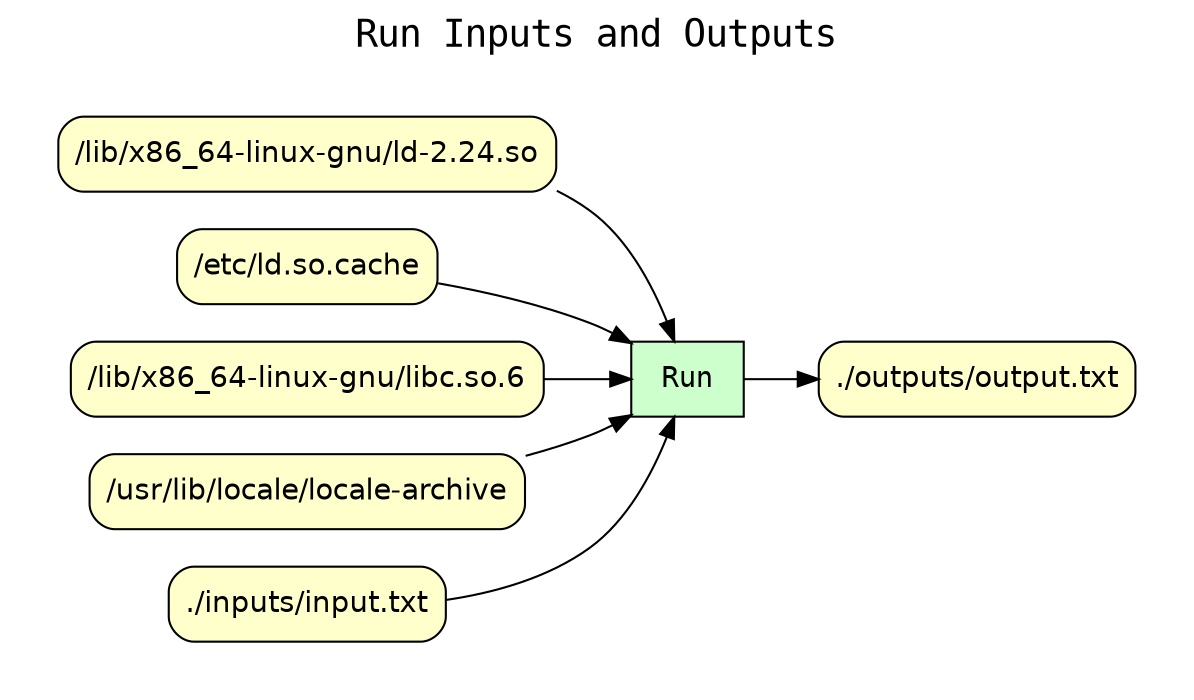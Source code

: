 
digraph wt_run {
rankdir=LR
fontname=Courier; fontsize=18; labelloc=t
label="Run Inputs and Outputs"
node[shape=box style="filled" fillcolor="#CCFFCC" peripheries=1 fontname=Courier]
"Run"
subgraph cluster_inputs { label=""; color=white; penwidth=2
subgraph cluster_inputs_inner { label=""; color=white
node[shape=box style="rounded,filled" fillcolor="#FFFFCC" peripheries=1 fontname=Helvetica]
"input:/lib/x86_64-linux-gnu/ld-2.24.so" [label="/lib/x86_64-linux-gnu/ld-2.24.so"]
"input:/etc/ld.so.cache" [label="/etc/ld.so.cache"]
"input:/lib/x86_64-linux-gnu/libc.so.6" [label="/lib/x86_64-linux-gnu/libc.so.6"]
"input:/usr/lib/locale/locale-archive" [label="/usr/lib/locale/locale-archive"]
"input:./inputs/input.txt" [label="./inputs/input.txt"]
}}
subgraph cluster_outputs { label=""; color=white; penwidth=2
subgraph cluster_outputs_inner { label=""; color=white
node[shape=box style="rounded,filled" fillcolor="#FFFFCC" peripheries=1 fontname=Helvetica]
"output:./outputs/output.txt" [label="./outputs/output.txt"]
}}
"input:/lib/x86_64-linux-gnu/ld-2.24.so" -> "Run"
"input:/etc/ld.so.cache" -> "Run"
"input:/lib/x86_64-linux-gnu/libc.so.6" -> "Run"
"input:/usr/lib/locale/locale-archive" -> "Run"
"input:./inputs/input.txt" -> "Run"
"Run" -> "output:./outputs/output.txt"
}

